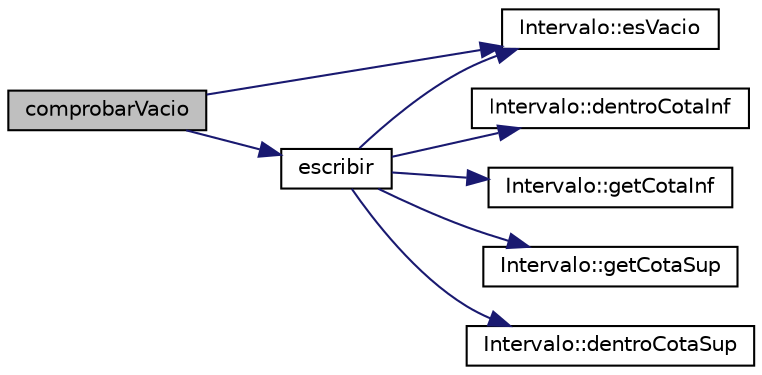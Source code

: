 digraph "comprobarVacio"
{
 // LATEX_PDF_SIZE
  edge [fontname="Helvetica",fontsize="10",labelfontname="Helvetica",labelfontsize="10"];
  node [fontname="Helvetica",fontsize="10",shape=record];
  rankdir="LR";
  Node0 [label="comprobarVacio",height=0.2,width=0.4,color="black", fillcolor="grey75", style="filled", fontcolor="black",tooltip="Muestra un mensaje en pantalla indicando si el intervalo es vacío o no."];
  Node0 -> Node1 [color="midnightblue",fontsize="10",style="solid",fontname="Helvetica"];
  Node1 [label="escribir",height=0.2,width=0.4,color="black", fillcolor="white", style="filled",URL="$intervalo_8cpp.html#a4ffcdcbcf710a7461d8263cd14a32438",tooltip="Imprime los valores de un intervalo de forma visual según lo indicado en el guión."];
  Node1 -> Node2 [color="midnightblue",fontsize="10",style="solid",fontname="Helvetica"];
  Node2 [label="Intervalo::esVacio",height=0.2,width=0.4,color="black", fillcolor="white", style="filled",URL="$classIntervalo.html#adc77e18147f9f9f85476a0d44257bb02",tooltip="Consulta si el intervalo almacenado es vacío o no."];
  Node1 -> Node3 [color="midnightblue",fontsize="10",style="solid",fontname="Helvetica"];
  Node3 [label="Intervalo::dentroCotaInf",height=0.2,width=0.4,color="black", fillcolor="white", style="filled",URL="$classIntervalo.html#aac8f7b98dd0d702086ea897f5c9ad932",tooltip="Consulta si el intervalo es cerrado en su cota inferior."];
  Node1 -> Node4 [color="midnightblue",fontsize="10",style="solid",fontname="Helvetica"];
  Node4 [label="Intervalo::getCotaInf",height=0.2,width=0.4,color="black", fillcolor="white", style="filled",URL="$classIntervalo.html#aafa3f6ec78c6bd44b568e343fb22fc90",tooltip="Devuelve la cota inferior del intervalo."];
  Node1 -> Node5 [color="midnightblue",fontsize="10",style="solid",fontname="Helvetica"];
  Node5 [label="Intervalo::getCotaSup",height=0.2,width=0.4,color="black", fillcolor="white", style="filled",URL="$classIntervalo.html#a2dd767a860e4e85ec3d5a44e78884b76",tooltip="Devuelve la cota superior del intervalo."];
  Node1 -> Node6 [color="midnightblue",fontsize="10",style="solid",fontname="Helvetica"];
  Node6 [label="Intervalo::dentroCotaSup",height=0.2,width=0.4,color="black", fillcolor="white", style="filled",URL="$classIntervalo.html#aed0964a68d4b727bd104f5128ee7a7ef",tooltip="Consulta si el intervalo es cerrado en su cota superior."];
  Node0 -> Node2 [color="midnightblue",fontsize="10",style="solid",fontname="Helvetica"];
}
